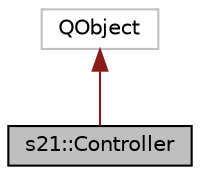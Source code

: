 digraph "s21::Controller"
{
 // LATEX_PDF_SIZE
  edge [fontname="Helvetica",fontsize="10",labelfontname="Helvetica",labelfontsize="10"];
  node [fontname="Helvetica",fontsize="10",shape=record];
  Node1 [label="s21::Controller",height=0.2,width=0.4,color="black", fillcolor="grey75", style="filled", fontcolor="black",tooltip="Controller class responsible for handling user input and interactions."];
  Node2 -> Node1 [dir="back",color="firebrick4",fontsize="10",style="solid",fontname="Helvetica"];
  Node2 [label="QObject",height=0.2,width=0.4,color="grey75", fillcolor="white", style="filled",tooltip=" "];
}
